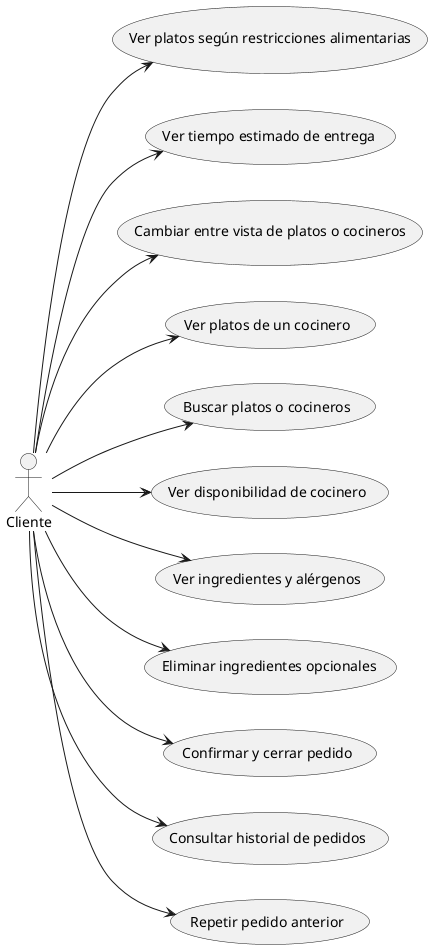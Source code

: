 @startuml
left to right direction

actor Cliente

usecase "Ver platos según restricciones alimentarias" as VerPlatosRestricciones
usecase "Ver tiempo estimado de entrega" as VerTiempoEntrega
usecase "Cambiar entre vista de platos o cocineros" as CambiarVista
usecase "Ver platos de un cocinero" as VerPlatosCocinero
usecase "Buscar platos o cocineros" as Buscar
usecase "Ver disponibilidad de cocinero" as DisponibilidadCocinero
usecase "Ver ingredientes y alérgenos" as VerIngredientes
usecase "Eliminar ingredientes opcionales" as EliminarIngredientes
usecase "Confirmar y cerrar pedido" as ConfirmarPedido
usecase "Consultar historial de pedidos" as HistorialPedidos
usecase "Repetir pedido anterior" as RepetirPedido


Cliente --> VerPlatosRestricciones
Cliente --> VerTiempoEntrega
Cliente --> CambiarVista
Cliente --> VerPlatosCocinero
Cliente --> Buscar
Cliente --> DisponibilidadCocinero
Cliente --> VerIngredientes
Cliente --> EliminarIngredientes
Cliente --> ConfirmarPedido
Cliente --> HistorialPedidos
Cliente --> RepetirPedido

@enduml
